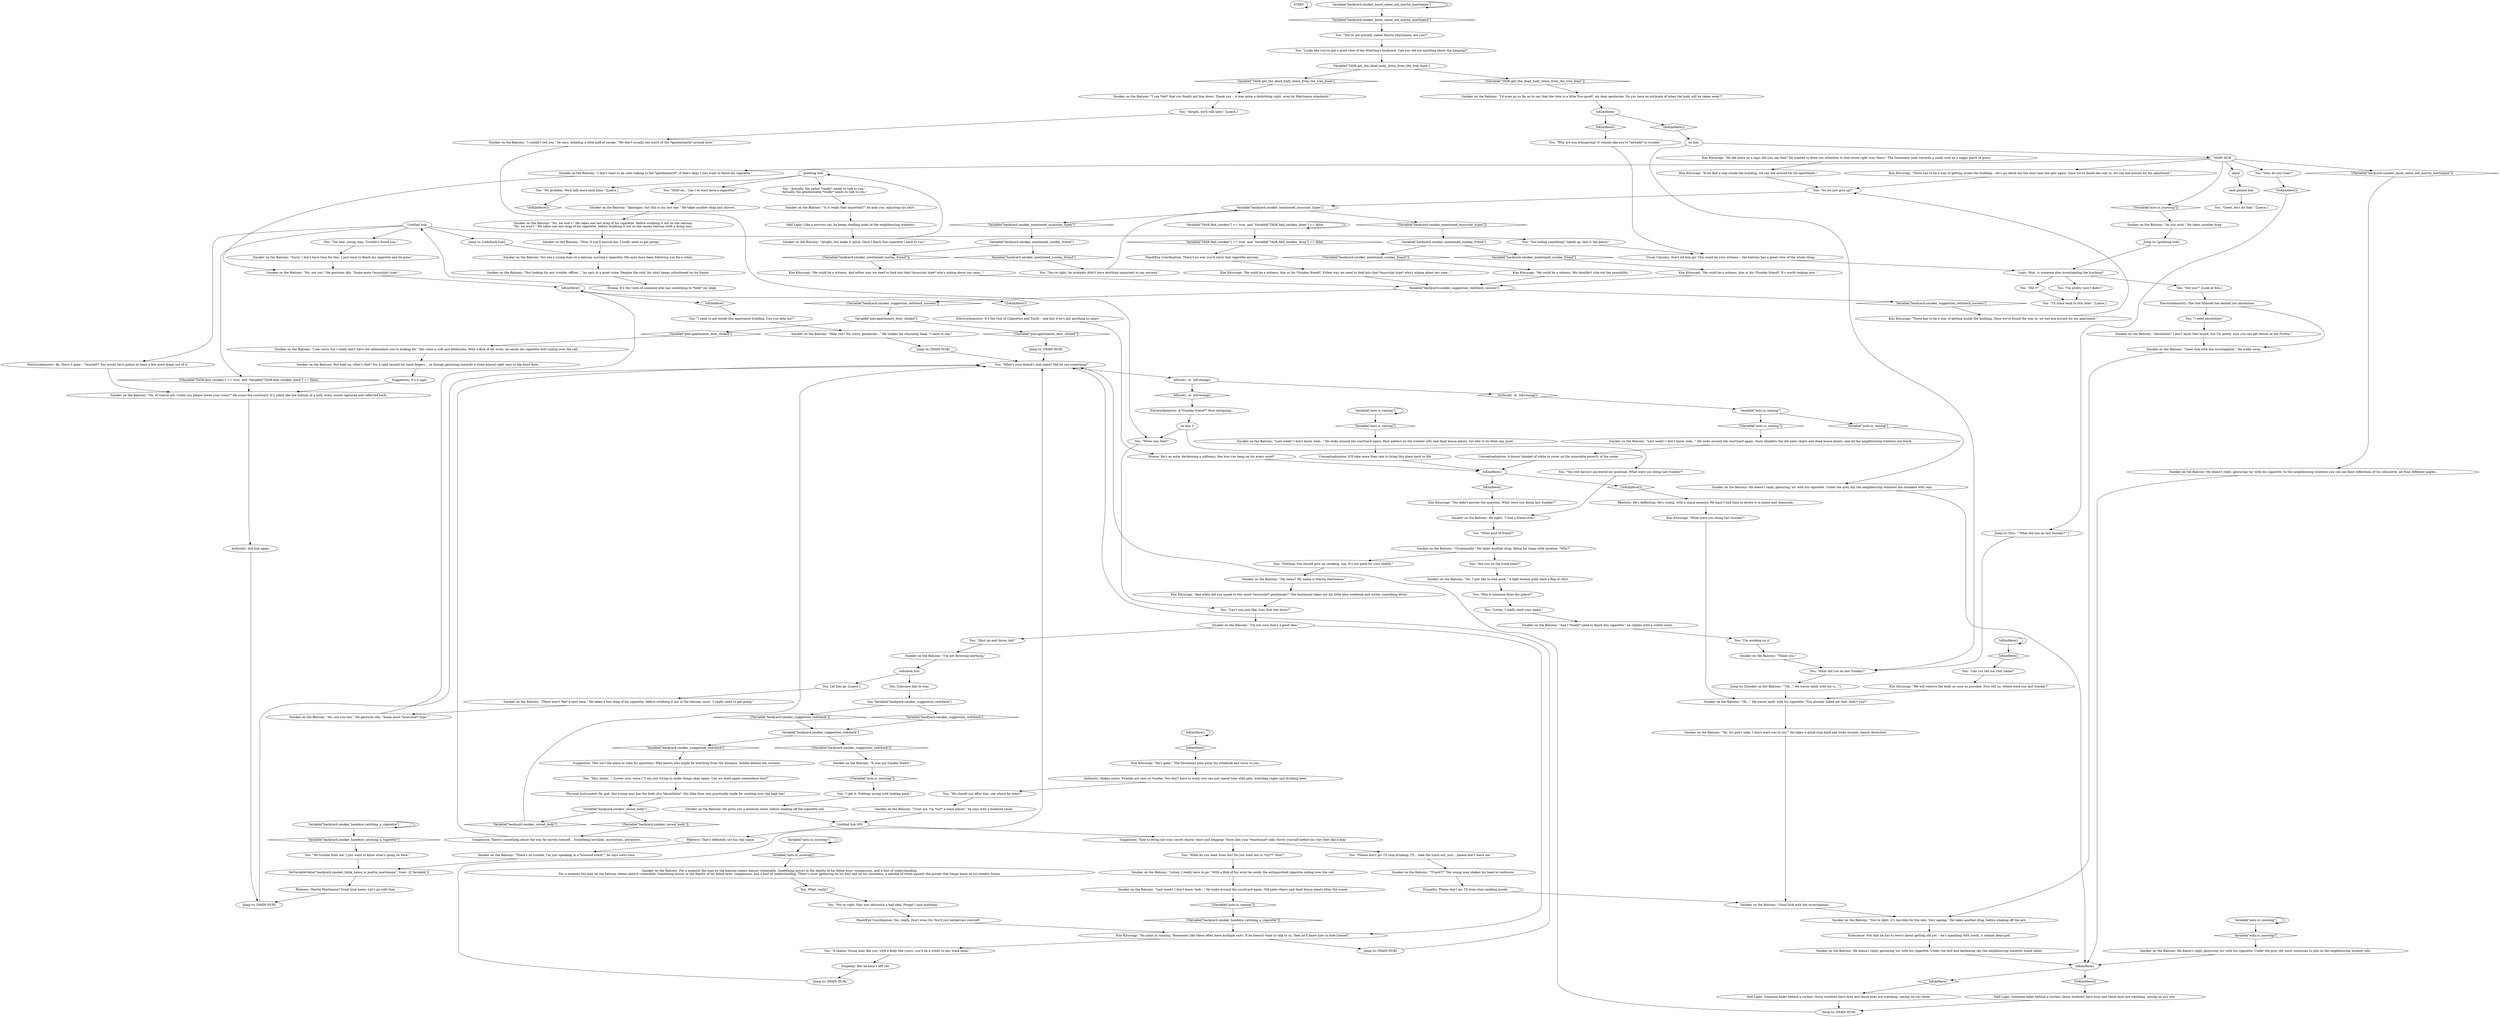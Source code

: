 # BACKYARD / SMOKER ON THE BALCONY
# The balcony overlooks the scene of the hanging but he's not a witness. He told as much to the investigator before, who you can ascertain was from Whitewater: foreshadowing for the HONOUR COURT's arrival later. EDITED VERSION
# ==================================================
digraph G {
	  0 [label="START"];
	  1 [label="input"];
	  2 [label="You: \"Alright, we'll talk later.\" [Leave.]"];
	  3 [label="IsKimHere()"];
	  4 [label="IsKimHere()", shape=diamond];
	  5 [label="!(IsKimHere())", shape=diamond];
	  6 [label="Smoker on the Balcony: \"Occasionally.\" He takes another drag, filling his lungs with nicotine. \"Why?\""];
	  7 [label="Smoker on the Balcony: \"It was my Sunday friend.\""];
	  8 [label="Suggestion: Time to bring out your secret charm: tears and begging! Show him your *emotional* side, throw yourself before his very feet like a dog!"];
	  9 [label="You: \"I get it. Nothing wrong with looking good.\""];
	  10 [label="Smoker on the Balcony: He doesn't reply, gesturing 'no' with his cigarette. In the neighbouring windows you can see faint reflections of his silhouette, all from different angles."];
	  11 [label="SetVariableValue(\"backyard.smoker_think_name_is_martin_martinaise\", true) --[[ Variable[ ]]"];
	  12 [label="Smoker on the Balcony: \"I don't want to be seen talking to the *gendarmerie*, if that's okay. I just want to finish my cigarette.\""];
	  13 [label="You: \"Looks like you've got a good view of the Whirling's backyard. Can you tell me anything about the hanging?\""];
	  14 [label="Smoker on the Balcony: \"No, of course not. Could you please lower your voice?\" He scans the courtyard. It's silent like the bottom of a well, every sound captured and reflected back."];
	  15 [label="Smoker on the Balcony: \"Good luck with the investigation.\" He walks away."];
	  16 [label="You: \"Can't you just like, toss that one down?\""];
	  17 [label="Variable[\"auto.is_snowing\"]"];
	  18 [label="Variable[\"auto.is_snowing\"]", shape=diamond];
	  19 [label="!(Variable[\"auto.is_snowing\"])", shape=diamond];
	  20 [label="You: \"I need to get inside this apartment building. Can you help me?\""];
	  21 [label="Kim Kitsuragi: \"And when did you speak to this more *muscular* gentleman?\" The lieutenant takes out his little blue notebook and writes something down."];
	  22 [label="Rhetoric: That's definitely not his real name."];
	  23 [label="You: \"A shame. Young man like you, with a body like yours, you'd be a credit to any track team.\""];
	  24 [label="You: \"So we just give up?\""];
	  25 [label="task gained hub"];
	  26 [label="Smoker on the Balcony: You see a young man on a balcony nursing a cigarette. His eyes have been following you for a while."];
	  27 [label="redcheck hub"];
	  28 [label="Hand/Eye Coordination: There's no way you'd catch that cigarette anyway."];
	  29 [label="Electrochemistry: Ah, there it goes -- *wasted*! You would have gotten at least a few good drags out of it."];
	  30 [label="You: \"Why are you whispering? It sounds like you're *already* in trouble.\""];
	  31 [label="Kim Kitsuragi: \"We will remove the body as soon as possible. Now tell us, where were you last Sunday?\""];
	  32 [label="Smoker on the Balcony: \"My name? My name is Martin Martinaise.\""];
	  33 [label="Smoker on the Balcony: \"You're right, it's horrible for the skin. Very ageing.\" He takes another drag, before shaking off the ash."];
	  34 [label="IsKimHere()"];
	  35 [label="IsKimHere()", shape=diamond];
	  36 [label="!(IsKimHere())", shape=diamond];
	  37 [label="Smoker on the Balcony: \"There won't *be* a next time.\" He takes a last drag of his cigarette, before stubbing it out in the balcony snow. \"I really need to get going.\""];
	  38 [label="Smoker on the Balcony: \"Good luck with the investigation.\""];
	  39 [label="Smoker on the Balcony: \"Listen, I really have to go.\" With a flick of his wrist he sends the extinguished cigarette sailing over the rail."];
	  40 [label="Smoker on the Balcony: \"No, for god's sake, I don't want you to cry!\" He takes a quick step back and looks around, clearly disturbed."];
	  41 [label="Logic: Wait, is someone else investigating the lynching?"];
	  42 [label="greeting hub"];
	  43 [label="Physical Instrument: By god, this young man has the body of a *decathlete*. His lithe form was practically made for vaulting over the high bar!"];
	  44 [label="Smoker on the Balcony: For a moment the man on the balcony seems almost vulnerable. Something moves in the depths of his feline eyes: compassion, and a hint of understanding.\nFor a moment the man on the balcony seems almost vulnerable. Something moves in the depths of his feline eyes: compassion, and a hint of understanding. There's snow gathering on his hair and on his shoulders, a speckle of white against the purple that hangs loose on his slender frame."];
	  45 [label="Smoker on the Balcony: \"Last week? I don't know, look...\" He looks around the courtyard again. Snow blankets the old patio chairs and dead house plants, and all the neighbouring windows are black."];
	  46 [label="Variable[\"auto.is_snowing\"]"];
	  47 [label="Variable[\"auto.is_snowing\"]", shape=diamond];
	  48 [label="!(Variable[\"auto.is_snowing\"])", shape=diamond];
	  49 [label="Electrochemistry: A *Sunday friend*? How intriguing..."];
	  50 [label="Smoker on the Balcony: He doesn't reply, gesturing 'no' with his cigarette. Under the dull and darkening sky the neighbouring windows stand silent."];
	  51 [label="Jump to: [MAIN HUB]"];
	  52 [label="You: \"You're right, he probably didn't have anything important to say anyway.\""];
	  53 [label="Kim Kitsuragi: \"He could be a witness, him or his *Sunday friend*. Either way we need to look into that *muscular type* who's asking about our case...\""];
	  54 [label="Variable[\"backyard.smoker_handeye_catching_a_cigarette\"]"];
	  55 [label="Variable[\"backyard.smoker_handeye_catching_a_cigarette\"]", shape=diamond];
	  56 [label="!(Variable[\"backyard.smoker_handeye_catching_a_cigarette\"])", shape=diamond];
	  57 [label="Smoker on the Balcony: \"Last week? I don't know, look...\" He looks around the courtyard again. Old patio chairs and dead house plants litter the scene."];
	  58 [label="Variable[\"TASK.find_smokes\"] == true  and  Variable[\"TASK.find_smokes_done\"] == false"];
	  59 [label="Variable[\"TASK.find_smokes\"] == true  and  Variable[\"TASK.find_smokes_done\"] == false", shape=diamond];
	  60 [label="!(Variable[\"TASK.find_smokes\"] == true  and  Variable[\"TASK.find_smokes_done\"] == false)", shape=diamond];
	  61 [label="You: \"I'll come back to this later.\" [Leave.]"];
	  62 [label="Smoker on the Balcony: \"No, not you.\" He gestures idly. \"Some more *muscular* type.\""];
	  63 [label="Electrochemistry: It's the God of Cigarettes and Youth -- ask him if he's got anything to spare."];
	  64 [label="no kim 2"];
	  65 [label="Authority: Makes sense. Friends are nice on Sunday. You don't have to work, you can just spend time with pals, watching rugby and drinking beer."];
	  66 [label="You: \"We should run after him, see where he went!\""];
	  67 [label="You: \"What's your friend's real name? Did he see something?\""];
	  68 [label="MAIN HUB"];
	  69 [label="You: \"I'm working on it.\""];
	  70 [label="Empathy: But he hasn't left yet."];
	  71 [label="Smoker on the Balcony: \"Trust me, I'm *not* a team player,\" he says with a honeyed smile."];
	  72 [label="Kim Kitsuragi: \"No point in running. Tenements like these often have multiple exits. If he doesn't want to talk to us, then he'll know how to hide himself.\""];
	  73 [label="You: \"You're right, that was obviously a bad idea. Forget I said anything.\""];
	  74 [label="Hand/Eye Coordination: Yes, really. Don't even try. You'll just embarrass yourself."];
	  75 [label="Smoker on the Balcony: \"As you wish.\" He takes another drag."];
	  76 [label="Variable[\"auto.is_raining\"]"];
	  77 [label="Variable[\"auto.is_raining\"]", shape=diamond];
	  78 [label="!(Variable[\"auto.is_raining\"])", shape=diamond];
	  79 [label="Drama: He's an actor declaiming a soliloquy. See how you hang on his every word?"];
	  80 [label="Visual Calculus: Don't let him go! This could be your witness -- the balcony has a great view of the whole thing."];
	  81 [label="Smoker on the Balcony: \"There's no trouble, I'm just speaking in a *lowered voice*,\" he says sotto voce."];
	  82 [label="Variable[\"backyard.smoker_know_name_not_martin_martinaise\"]"];
	  83 [label="Variable[\"backyard.smoker_know_name_not_martin_martinaise\"]", shape=diamond];
	  84 [label="!(Variable[\"backyard.smoker_know_name_not_martin_martinaise\"])", shape=diamond];
	  85 [label="You: \"Listen, I really need your name.\""];
	  86 [label="Smoker on the Balcony: \"I couldn't tell you,\" he says, exhaling a little puff of smoke. \"We don't usually see much of the *gendarmerie* around here.\""];
	  87 [label="Smoker on the Balcony: \"No, we won't.\" He takes one last drag of his cigarette, before stubbing it out on the balcony.\n\"No, we won't.\" He takes one last drag of his cigarette, before stubbing it out on the snowy balcony with a dying hiss. "];
	  88 [label="Electrochemistry: The God Himself has denied you absolution."];
	  89 [label="Smoker on the Balcony: \"No, not you two.\" He gestures idly. \"Some more *muscular* type.\""];
	  90 [label="Jump to: [redcheck hub]"];
	  91 [label="You: \"No trouble from me, I just want to know what's going on here.\""];
	  92 [label="You: What, really?"];
	  93 [label="Smoker on the Balcony: \"I am sorry, but I really don't have the information you're looking for.\" His voice is soft and deliberate. With a flick of his wrist, he sends the cigarette butt sailing over the rail..."];
	  94 [label="Kim Kitsuragi: \"There has to be a way of getting inside the building -- let's go check out the door near the pier again. Once we've found the way in, we can ask around for his apartment.\""];
	  95 [label="You: \"Can you tell me your name?\""];
	  96 [label="Kim Kitsuragi: \"What were you doing last Sunday?\""];
	  97 [label="You: \"You still haven't answered my question. What were you doing last Sunday?\""];
	  98 [label="You: \"Was it someone from the police?\""];
	  99 [label="Untitled hub (05)"];
	  100 [label="Jump to: [MAIN HUB]"];
	  101 [label="Kim Kitsuragi: \"There has to be a way of getting inside the building. Once we've found the way in, we can ask around for his apartment.\""];
	  102 [label="Kim Kitsuragi: \"He did leave us a sign, did you see that? He wanted to draw our attention to that stone right over there.\" The lieutenant nods towards a small rock on a soggy patch of grass."];
	  103 [label="Smoker on the Balcony: \"I'm not throwing anything.\""];
	  104 [label="Smoker on the Balcony: He doesn't reply, gesturing 'no' with his cigarette. Under the grey sky the neighbouring windows are streaked with rain."];
	  105 [label="IsKimHere()"];
	  106 [label="IsKimHere()", shape=diamond];
	  107 [label="!(IsKimHere())", shape=diamond];
	  108 [label="You: \"Hold on... Can I at least have a cigarette?\""];
	  109 [label="Smoker on the Balcony: \"Thank you.\""];
	  110 [label="Kim Kitsuragi: \"You didn't answer the question. What were you doing last Sunday?\""];
	  111 [label="Smoker on the Balcony: He sighs. \"I had a friend over.\""];
	  112 [label="Jump to: [MAIN HUB]"];
	  113 [label="Smoker on the Balcony: \"And I *really* need to finish this cigarette,\" he replies with a subtle smile."];
	  114 [label="Smoker on the Balcony: \"Is it really that important?\" he asks you, adjusting his shirt."];
	  115 [label="You: \"Did you?\" (Look at Kim.)"];
	  116 [label="Smoker on the Balcony: But hold on, what's that? For a split second his hand lingers... as though gesturing towards a stone placed right next to the front door..."];
	  117 [label="IsKimHere()"];
	  118 [label="IsKimHere()", shape=diamond];
	  119 [label="!(IsKimHere())", shape=diamond];
	  120 [label="Half Light: Like a nervous cat, he keeps stealing looks at the neighbouring windows."];
	  121 [label="You: \"You're not actually called Martin Martinaise, are you?\""];
	  122 [label="Smoker on the Balcony: \"No, I just like to look good.\" A light breeze pulls back a flap of shirt."];
	  123 [label="Jump to: [greeting hub]"];
	  124 [label="Jump to: [Smoker on the Balcony: \"\"Oh...\" He waves lazily with his ci...\"]"];
	  125 [label="Half Light: Someone hides behind a curtain: those windows have eyes and those eyes are watching, spying on you three."];
	  126 [label="Variable[\"backyard.smoker_reveal_body\"]"];
	  127 [label="Variable[\"backyard.smoker_reveal_body\"]", shape=diamond];
	  128 [label="!(Variable[\"backyard.smoker_reveal_body\"])", shape=diamond];
	  129 [label="Smoker on the Balcony: \"I can *tell* that you finally got him down. Thank you -- it was quite a disturbing sight, even by Martinaise standards.\""];
	  130 [label="Jump to: [MAIN HUB]"];
	  131 [label="Kim Kitsuragi: \"He's gone.\" The lieutenant puts away his notebook and turns to you."];
	  132 [label="Smoker on the Balcony: \"I'd even go so far as to say that the view is a little *too good*, my dear gendarme. Do you have an estimate of when the body will be taken away?\""];
	  133 [label="You: \"I need absolution!\""];
	  134 [label="You: \"Shut up and throw, kid!\""];
	  135 [label="Conceptualization: It'll take more than rain to bring this place back to life."];
	  136 [label="Variable[\"auto.is_raining\"]"];
	  137 [label="Variable[\"auto.is_raining\"]", shape=diamond];
	  138 [label="!(Variable[\"auto.is_raining\"])", shape=diamond];
	  139 [label="You: \"What do you want from me? Do you want me to *cry*?! Huh?\""];
	  140 [label="Smoker on the Balcony: \"*Trash*?\" The young man shakes his head in confusion."];
	  141 [label="Smoker on the Balcony: \"Help you? No, sorry, gendarme...\" He shakes his charming head. \"I have to run.\""];
	  142 [label="Jump to: [MAIN HUB]"];
	  143 [label="You: \"I'm pretty sure I didn't.\""];
	  144 [label="Drama: It's the voice of someone who has something to *hide* my liege."];
	  145 [label="Conceptualization: A downy blanket of white to cover up the miserable poverty of the scene."];
	  146 [label="Smoker on the Balcony: \"Sorry, I don't have time for this. I just want to finish my cigarette and be gone.\""];
	  147 [label="You: \"Hey, listen...\" (Lower your voice.) \"I am just trying to make things okay again. Can we meet again somewhere else?\""];
	  148 [label="You: \"Actually, the police *really* needs to talk to you.\"\n\"Actually, the gendarmerie *really* needs to talk to you.\""];
	  149 [label="Smoker on the Balcony: \"Oh...\" He waves lazily with his cigarette. \"You already asked me that, didn't you?\""];
	  150 [label="Rhetoric: He's deflecting. He's young, with a sharp memory. He hasn't had time to drown it in booze and chemicals."];
	  151 [label="You: \"No problem. We'll talk more next time.\" [Leave.]"];
	  152 [label="Endurance: Not that he has to worry about getting old yet -- he's sparkling with youth, a radiant demi-god."];
	  153 [label="Kim Kitsuragi: \"He could be a witness, him or his *Sunday friend*. It's worth looking into...\""];
	  154 [label="Kim Kitsuragi: \"If we find a way inside the building, we can ask around for his apartment.\""];
	  155 [label="Smoker on the Balcony: \"Absolution? I don't know that brand, but I'm pretty sure you can get Astras at the Frittte.\""];
	  156 [label="You: \"Please don't go! I'll stop drinking, I'll... take the trash out, just... please don't leave me.\""];
	  157 [label="You: \"Son, do you train?\""];
	  158 [label="no kim"];
	  159 [label="Authority: Ask him again."];
	  160 [label="You: \"Are you on the track team?\""];
	  161 [label="You: \"You hiding something? Speak up, this is the police.\""];
	  162 [label="Suggestion: It's a sign!"];
	  163 [label="IsDusk()  or  IsEvening()"];
	  164 [label="IsDusk()  or  IsEvening()", shape=diamond];
	  165 [label="!(IsDusk()  or  IsEvening())", shape=diamond];
	  166 [label="Half Light: Someone hides behind a curtain: those windows have eyes and those eyes are watching, spying on you two."];
	  167 [label="Smoker on the Balcony: \"Now, if you'll excuse me, I really need to get going.\""];
	  168 [label="IsKimHere()"];
	  169 [label="IsKimHere()", shape=diamond];
	  170 [label="!(IsKimHere())", shape=diamond];
	  171 [label="Smoker on the Balcony: \"Apologies, but this is my last one.\" He takes another drag and shivers."];
	  172 [label="You: \"When was that?\""];
	  173 [label="You: \"Nothing. You should give up smoking, son. It's not good for your health.\""];
	  174 [label="Variable[\"backyard.smoker_mentioned_sunday_friend\"]"];
	  175 [label="Variable[\"backyard.smoker_mentioned_sunday_friend\"]", shape=diamond];
	  176 [label="!(Variable[\"backyard.smoker_mentioned_sunday_friend\"])", shape=diamond];
	  177 [label="Smoker on the Balcony: \"Not looking for any trouble, officer...\" he says in a quiet voice. Despite the cold, his shirt hangs unbuttoned on his frame."];
	  178 [label="Jump to: [You: \"\"What did you do last Sunday?\"\"]"];
	  179 [label="You: \"Too late, young man. Trouble's found you.\""];
	  180 [label="Empathy: Please don't go, I'll even stop smoking inside."];
	  181 [label="Variable[\"pier.apartments_door_clicked\"]"];
	  182 [label="Variable[\"pier.apartments_door_clicked\"]", shape=diamond];
	  183 [label="!(Variable[\"pier.apartments_door_clicked\"])", shape=diamond];
	  184 [label="Composure: There's something about the way he carries himself... Something enviable, mysterious, attractive..."];
	  185 [label="You: \"What did you do last Sunday?\""];
	  186 [label="IsKimHere()"];
	  187 [label="IsKimHere()", shape=diamond];
	  188 [label="!(IsKimHere())", shape=diamond];
	  189 [label="You: \"What kind of friend?\""];
	  190 [label="Rhetoric: Martin Martinaise? Good local name. Let's go with that."];
	  191 [label="Variable[\"backyard.smoker_suggestion_redcheck_success\"]"];
	  192 [label="Variable[\"backyard.smoker_suggestion_redcheck_success\"]", shape=diamond];
	  193 [label="!(Variable[\"backyard.smoker_suggestion_redcheck_success\"])", shape=diamond];
	  194 [label="Variable[\"backyard.smoker_mentioned_sunday_friend\"]"];
	  195 [label="Variable[\"backyard.smoker_mentioned_sunday_friend\"]", shape=diamond];
	  196 [label="!(Variable[\"backyard.smoker_mentioned_sunday_friend\"])", shape=diamond];
	  197 [label="You: \"Great, let's do that.\" [Leave.]"];
	  198 [label="Untitled hub"];
	  199 [label="Smoker on the Balcony: \"Last week? I don't know, look...\" He looks around the courtyard again. Rain patters on the window sills and dead house plants, too late to do them any good."];
	  200 [label="Variable[\"TASK.get_the_dead_body_down_from_the_tree_done\"]"];
	  201 [label="Variable[\"TASK.get_the_dead_body_down_from_the_tree_done\"]", shape=diamond];
	  202 [label="!(Variable[\"TASK.get_the_dead_body_down_from_the_tree_done\"])", shape=diamond];
	  203 [label="Jump to: [MAIN HUB]"];
	  204 [label="Variable[\"backyard.smoker_mentioned_muscular_types\"]"];
	  205 [label="Variable[\"backyard.smoker_mentioned_muscular_types\"]", shape=diamond];
	  206 [label="!(Variable[\"backyard.smoker_mentioned_muscular_types\"])", shape=diamond];
	  207 [label="You: \"Did I?\""];
	  208 [label="You: Let him go. [Leave.]"];
	  209 [label="You: Convince him to stay."];
	  210 [label="You: Variable[\"backyard.smoker_suggestion_redcheck\"]"];
	  211 [label="Variable[\"backyard.smoker_suggestion_redcheck\"]", shape=diamond];
	  212 [label="!(Variable[\"backyard.smoker_suggestion_redcheck\"])", shape=diamond];
	  213 [label="Variable[\"backyard.smoker_suggestion_redcheck\"]"];
	  214 [label="Variable[\"backyard.smoker_suggestion_redcheck\"]", shape=diamond];
	  215 [label="!(Variable[\"backyard.smoker_suggestion_redcheck\"])", shape=diamond];
	  216 [label="Suggestion: This isn't the place or time for questions: Who knows who might be watching from the distance, hidden behind the curtains."];
	  217 [label="Kim Kitsuragi: \"He could be a witness. And either way we need to look into that *muscular type* who's asking about our case...\""];
	  218 [label="Kim Kitsuragi: \"He could be a witness. We shouldn't rule out the possibility...\""];
	  219 [label="Smoker on the Balcony: He gives you a honeyed smile, before shaking off the cigarette ash."];
	  220 [label="Smoker on the Balcony: \"Alright, but make it quick. Once I finish this cigarette I have to run.\""];
	  221 [label="Smoker on the Balcony: \"I'm not sure that's a good idea.\""];
	  222 [label="Smoker on the Balcony: He doesn't reply, gesturing 'no' with his cigarette. Under the grey sky snow continues to pile on the neighbouring window sills."];
	  0 -> 0
	  1 -> 25
	  2 -> 86
	  3 -> 3
	  3 -> 4
	  4 -> 95
	  5 -> 178
	  6 -> 160
	  6 -> 173
	  7 -> 48
	  8 -> 139
	  8 -> 156
	  9 -> 219
	  10 -> 105
	  11 -> 190
	  12 -> 62
	  13 -> 200
	  14 -> 159
	  15 -> 33
	  16 -> 221
	  17 -> 17
	  17 -> 18
	  18 -> 44
	  19 -> 75
	  20 -> 141
	  21 -> 16
	  22 -> 81
	  23 -> 70
	  24 -> 204
	  25 -> 197
	  26 -> 177
	  27 -> 208
	  27 -> 209
	  28 -> 53
	  29 -> 14
	  30 -> 80
	  31 -> 149
	  32 -> 21
	  33 -> 152
	  34 -> 34
	  34 -> 35
	  35 -> 131
	  37 -> 89
	  38 -> 33
	  39 -> 57
	  40 -> 38
	  41 -> 143
	  41 -> 115
	  41 -> 207
	  42 -> 148
	  42 -> 108
	  42 -> 151
	  43 -> 126
	  44 -> 92
	  45 -> 145
	  46 -> 46
	  46 -> 47
	  47 -> 222
	  48 -> 9
	  49 -> 64
	  50 -> 105
	  51 -> 67
	  52 -> 204
	  53 -> 191
	  54 -> 54
	  54 -> 55
	  55 -> 91
	  56 -> 72
	  57 -> 78
	  58 -> 58
	  58 -> 59
	  59 -> 28
	  60 -> 14
	  62 -> 117
	  63 -> 79
	  64 -> 97
	  64 -> 172
	  65 -> 66
	  66 -> 71
	  67 -> 163
	  68 -> 1
	  68 -> 12
	  68 -> 19
	  68 -> 84
	  68 -> 157
	  68 -> 94
	  69 -> 109
	  70 -> 112
	  71 -> 99
	  72 -> 51
	  72 -> 23
	  73 -> 74
	  74 -> 72
	  75 -> 123
	  76 -> 76
	  76 -> 77
	  77 -> 199
	  78 -> 56
	  79 -> 186
	  80 -> 41
	  81 -> 11
	  82 -> 82
	  82 -> 83
	  83 -> 121
	  84 -> 10
	  85 -> 113
	  86 -> 172
	  87 -> 167
	  88 -> 133
	  88 -> 15
	  89 -> 117
	  90 -> 26
	  91 -> 11
	  92 -> 73
	  93 -> 116
	  94 -> 24
	  95 -> 31
	  96 -> 149
	  97 -> 111
	  98 -> 85
	  99 -> 8
	  99 -> 22
	  100 -> 67
	  101 -> 24
	  102 -> 154
	  103 -> 27
	  104 -> 105
	  105 -> 106
	  105 -> 107
	  106 -> 125
	  107 -> 166
	  108 -> 171
	  109 -> 185
	  110 -> 111
	  111 -> 189
	  112 -> 67
	  113 -> 69
	  114 -> 120
	  115 -> 88
	  116 -> 162
	  117 -> 118
	  117 -> 119
	  118 -> 20
	  119 -> 63
	  120 -> 220
	  121 -> 13
	  122 -> 98
	  123 -> 41
	  124 -> 149
	  125 -> 130
	  126 -> 128
	  126 -> 127
	  127 -> 67
	  128 -> 184
	  129 -> 2
	  130 -> 67
	  131 -> 65
	  132 -> 168
	  133 -> 155
	  134 -> 103
	  135 -> 186
	  136 -> 137
	  136 -> 138
	  137 -> 104
	  138 -> 45
	  139 -> 39
	  140 -> 180
	  141 -> 142
	  142 -> 67
	  143 -> 61
	  144 -> 198
	  145 -> 186
	  146 -> 62
	  147 -> 43
	  148 -> 114
	  149 -> 40
	  150 -> 96
	  151 -> 36
	  152 -> 50
	  153 -> 191
	  154 -> 24
	  155 -> 15
	  156 -> 140
	  157 -> 5
	  158 -> 185
	  158 -> 68
	  159 -> 203
	  160 -> 122
	  161 -> 80
	  162 -> 14
	  163 -> 164
	  163 -> 165
	  164 -> 49
	  165 -> 136
	  166 -> 130
	  167 -> 26
	  168 -> 169
	  168 -> 170
	  169 -> 30
	  170 -> 158
	  171 -> 87
	  172 -> 16
	  173 -> 32
	  174 -> 176
	  174 -> 175
	  175 -> 153
	  176 -> 218
	  177 -> 144
	  178 -> 185
	  179 -> 146
	  180 -> 38
	  181 -> 182
	  181 -> 183
	  182 -> 93
	  183 -> 100
	  184 -> 67
	  185 -> 124
	  186 -> 187
	  186 -> 188
	  187 -> 110
	  188 -> 150
	  189 -> 6
	  190 -> 203
	  191 -> 192
	  191 -> 193
	  192 -> 101
	  193 -> 181
	  194 -> 195
	  194 -> 196
	  195 -> 52
	  196 -> 217
	  198 -> 161
	  198 -> 179
	  198 -> 90
	  198 -> 60
	  198 -> 29
	  199 -> 135
	  200 -> 201
	  200 -> 202
	  201 -> 129
	  202 -> 132
	  203 -> 67
	  204 -> 205
	  204 -> 206
	  205 -> 194
	  206 -> 174
	  207 -> 61
	  208 -> 37
	  209 -> 210
	  210 -> 211
	  210 -> 212
	  211 -> 213
	  212 -> 213
	  213 -> 214
	  213 -> 215
	  214 -> 216
	  215 -> 7
	  216 -> 147
	  217 -> 191
	  218 -> 191
	  219 -> 99
	  220 -> 42
	  221 -> 72
	  221 -> 134
	  222 -> 105
}

